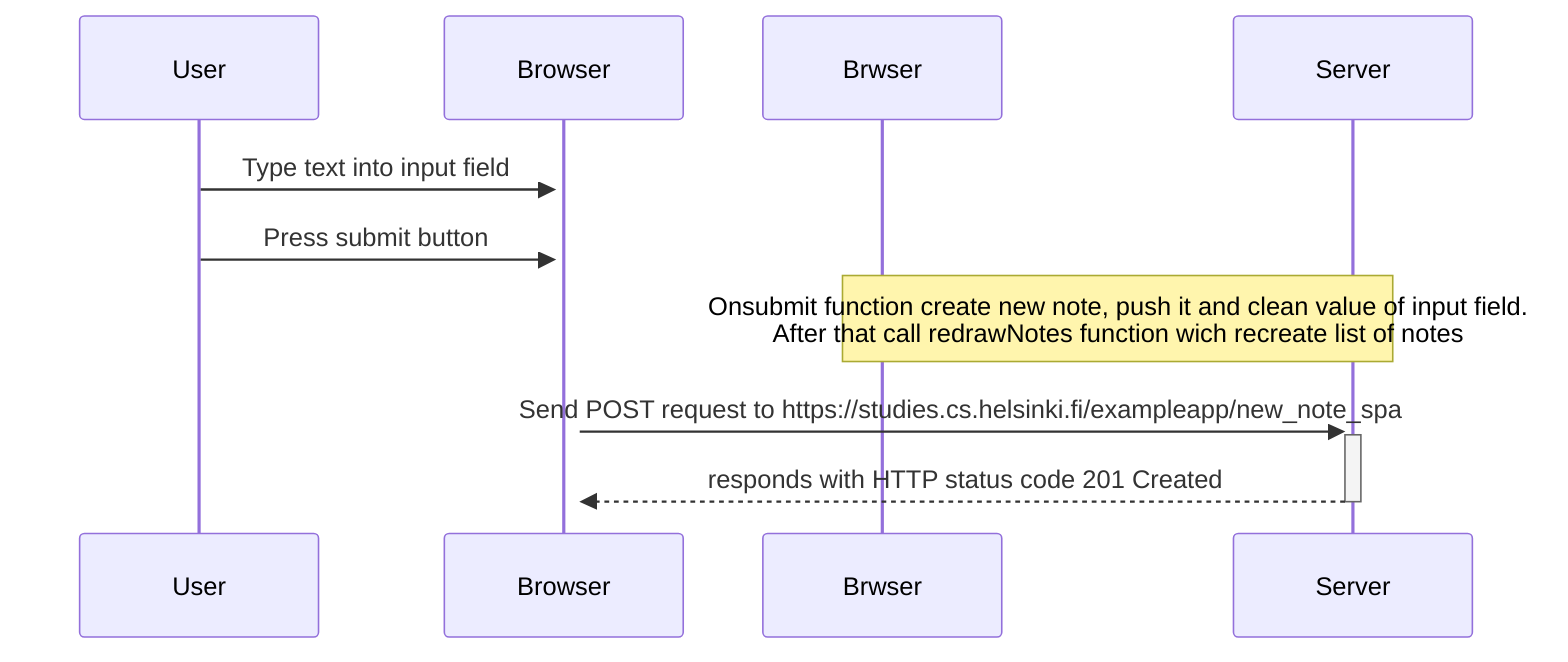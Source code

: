 sequenceDiagram
    User->>+Browser:Type text into input field
    User->>+Browser:Press submit button
    Note over Brwser, Server: Onsubmit function create new note, push it and clean value of input field.<br/> After that call redrawNotes function wich recreate list of notes 
    Browser->>+Server: Send POST request to https://studies.cs.helsinki.fi/exampleapp/new_note_spa 
    Server-->>-Browser: responds with HTTP status code 201 Created